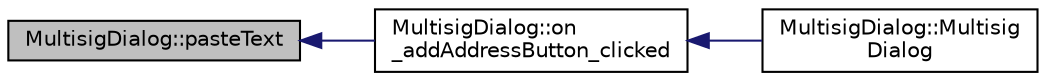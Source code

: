 digraph "MultisigDialog::pasteText"
{
  edge [fontname="Helvetica",fontsize="10",labelfontname="Helvetica",labelfontsize="10"];
  node [fontname="Helvetica",fontsize="10",shape=record];
  rankdir="LR";
  Node503 [label="MultisigDialog::pasteText",height=0.2,width=0.4,color="black", fillcolor="grey75", style="filled", fontcolor="black"];
  Node503 -> Node504 [dir="back",color="midnightblue",fontsize="10",style="solid",fontname="Helvetica"];
  Node504 [label="MultisigDialog::on\l_addAddressButton_clicked",height=0.2,width=0.4,color="black", fillcolor="white", style="filled",URL="$class_multisig_dialog.html#a8f26906e6f4d25273e15c95d90cc14fa"];
  Node504 -> Node505 [dir="back",color="midnightblue",fontsize="10",style="solid",fontname="Helvetica"];
  Node505 [label="MultisigDialog::Multisig\lDialog",height=0.2,width=0.4,color="black", fillcolor="white", style="filled",URL="$class_multisig_dialog.html#af8ff2a9f6dc05a9468d955cb428c6474"];
}
